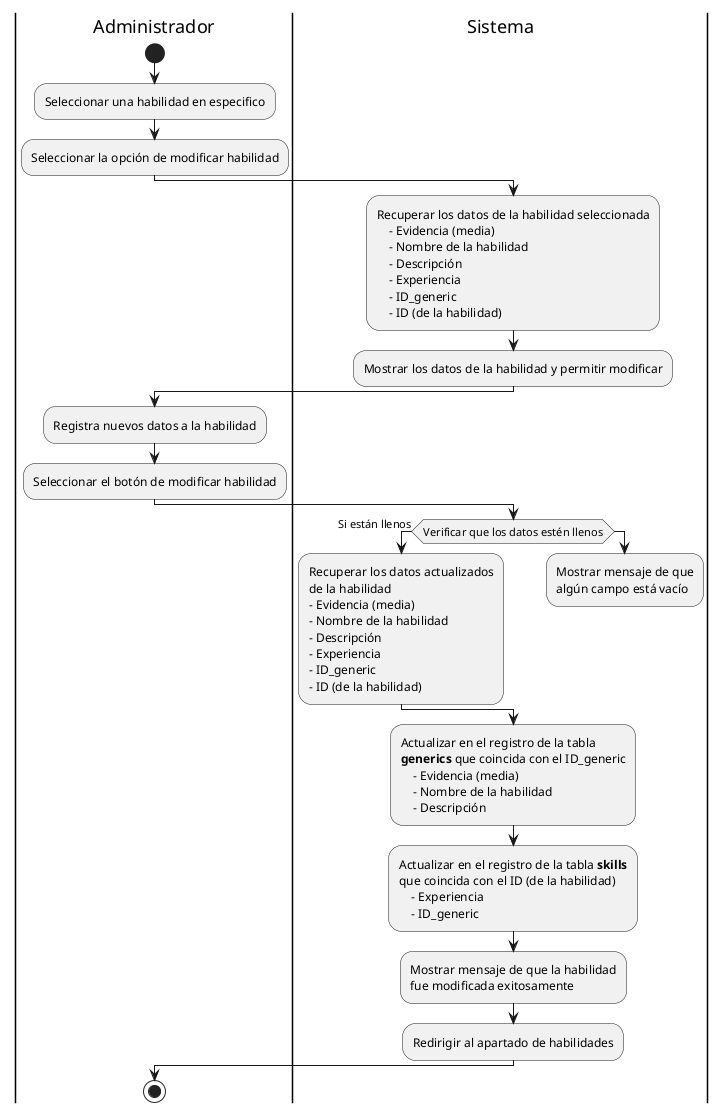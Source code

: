 @startuml

|Administrador|
start
:Seleccionar una habilidad en especifico;
:Seleccionar la opción de modificar habilidad;

|Sistema|
:Recuperar los datos de la habilidad seleccionada
    - Evidencia (media)
    - Nombre de la habilidad
    - Descripción
    - Experiencia
    - ID_generic
    - ID (de la habilidad);
:Mostrar los datos de la habilidad y permitir modificar;

|Administrador|
:Registra nuevos datos a la habilidad;
:Seleccionar el botón de modificar habilidad;

|Sistema|
if(Verificar que los datos estén llenos) then (Si están llenos)
    :Recuperar los datos actualizados 
    de la habilidad
    - Evidencia (media)
    - Nombre de la habilidad
    - Descripción
    - Experiencia
    - ID_generic
    - ID (de la habilidad);
else 
    :Mostrar mensaje de que 
    algún campo está vacío;
    detach
endif

:Actualizar en el registro de la tabla 
**generics** que coincida con el ID_generic
    - Evidencia (media)
    - Nombre de la habilidad
    - Descripción;

:Actualizar en el registro de la tabla **skills** 
que coincida con el ID (de la habilidad)
    - Experiencia
    - ID_generic;

:Mostrar mensaje de que la habilidad 
fue modificada exitosamente;
:Redirigir al apartado de habilidades;

|Administrador|
stop

@enduml